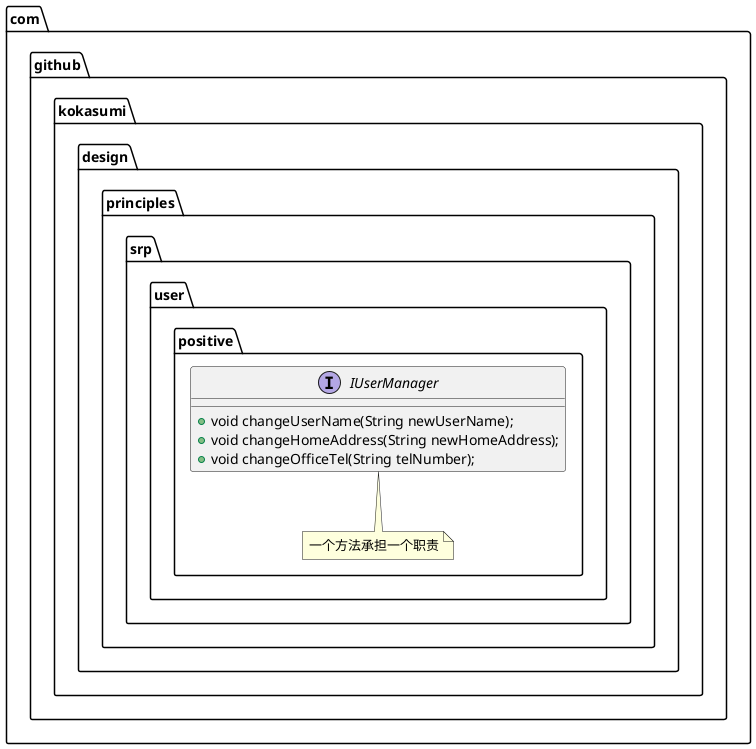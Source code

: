 @startuml
package com.github.kokasumi.design.principles.srp.user.positive {
    interface IUserManager {
        + void changeUserName(String newUserName);
        + void changeHomeAddress(String newHomeAddress);
        + void changeOfficeTel(String telNumber);
    }
    note bottom of IUserManager: 一个方法承担一个职责
}
@enduml